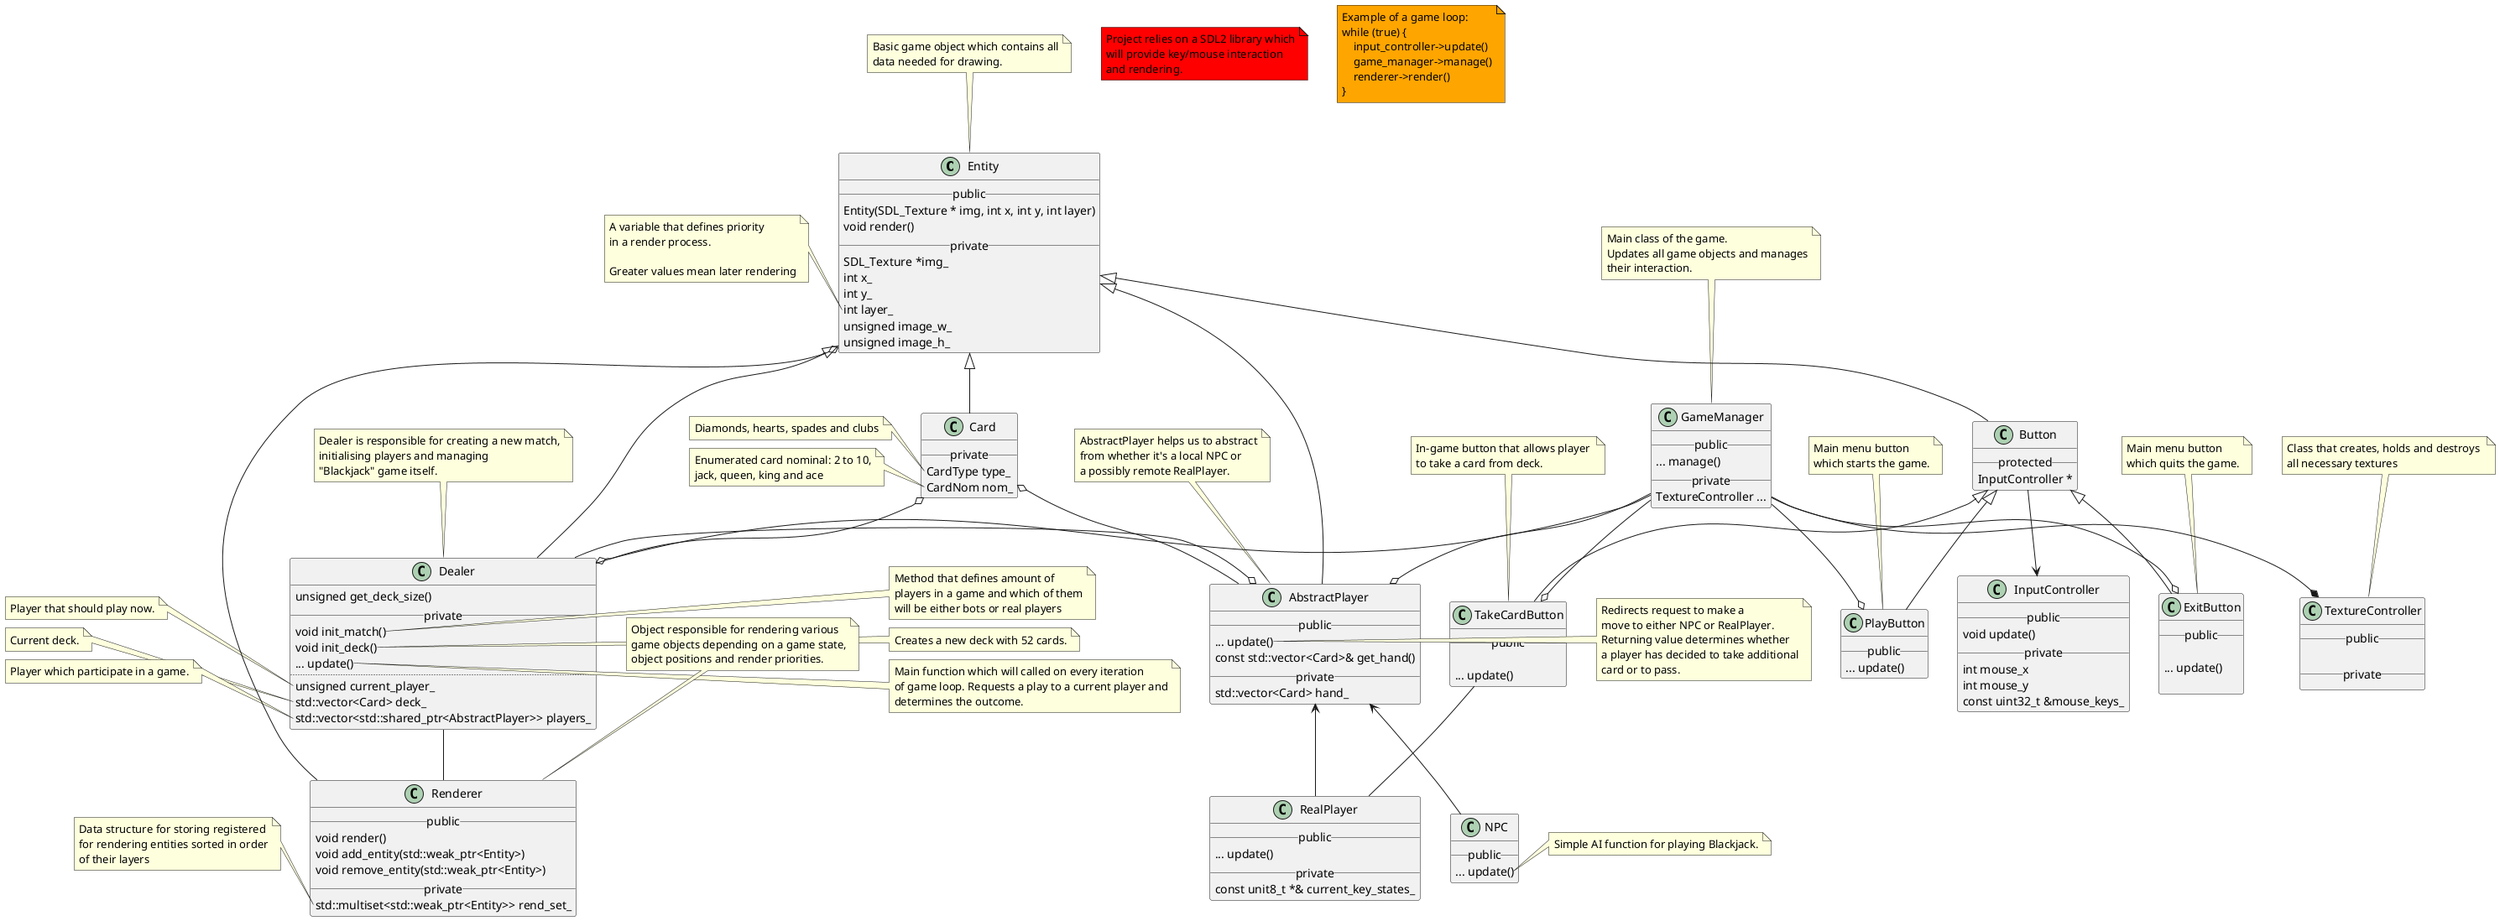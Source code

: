 @startuml
class Entity {
	__ public __
	Entity(SDL_Texture * img, int x, int y, int layer)
	void render()
	__ private __
	SDL_Texture *img_
	int x_
	int y_
	int layer_
	unsigned image_w_
	unsigned image_h_
}

class Card extends Entity{
	__ private __
	CardType type_
	CardNom nom_
}

class Dealer extends Entity {
	unsigned get_deck_size()	
	__ private __
	void init_match()
	void init_deck()
	... update()
	..
	unsigned current_player_
	std::vector<Card> deck_
	std::vector<std::shared_ptr<AbstractPlayer>> players_
}

class "AbstractPlayer" as AP extends Entity {
	__ public __
	... update()
	const std::vector<Card>& get_hand()
	__ private __
	std::vector<Card> hand_
}

class NPC {
	__ public __
	... update()
}

class "RealPlayer" as RP {
	__ public __
	... update()
	__ private __
	const unit8_t *& current_key_states_
}

class Renderer {
	__ public __
	void render()
	void add_entity(std::weak_ptr<Entity>)
	void remove_entity(std::weak_ptr<Entity>)
	__ private __
	std::multiset<std::weak_ptr<Entity>> rend_set_
}

class InputController {
	__ public __
	void update()
	__ private __
	int mouse_x
	int mouse_y
	const uint32_t &mouse_keys_
}

class GameManager {
	__ public __
	... manage()
	__ private __
	TextureController ...
}

class TextureController {
	__ public __

	__ private __
}

class Button extends Entity{
	__ protected __
	InputController *
}

class PlayButton extends Button {
	__ public __
	... update()
}

class ExitButton extends Button {
	__ public __

	... update()

}

class TakeCardButton extends Button {
	__ public __

	... update()
}

Entity o-- Renderer
Card o-- AP
Card o-- Dealer

AP <-- RP
AP <-- NPC
RP -right[hidden]- NPC

Dealer --o AP
Dealer -- Renderer

Button --> InputController
TakeCardButton -- RP
GameManager -down-* TextureController
GameManager -down-o Dealer
GameManager --o PlayButton
GameManager --o ExitButton
GameManager --o TakeCardButton
GameManager --o AP

AP -right[hidden]- Dealer
 

note as N1 #red
	Project relies on a SDL2 library which
	will provide key/mouse interaction 
	and rendering.
end note

note as N2 #orange
	Example of a game loop:
	while (true) {
	    input_controller->update()
	    game_manager->manage()
	    renderer->render()
	}
end note

note top of TextureController
	Class that creates, holds and destroys 
	all necessary textures
end note

note top of GameManager
	Main class of the game.
	Updates all game objects and manages
	their interaction.
end note

note top of PlayButton
	Main menu button 
	which starts the game.
end note

note top of ExitButton
	Main menu button
	which quits the game.
end note

note top of TakeCardButton
	In-game button that allows player 
	to take a card from deck.
end note

note top of Entity
	Basic game object which contains all
	data needed for drawing.
end note

note left of Entity::layer_
	A variable that defines priority
	in a render process.
	
	Greater values mean later rendering
end note

note left of Card::"CardType type_"
	Diamonds, hearts, spades and clubs
end note

note left of Card::"CardNom nom_"
	Enumerated card nominal: 2 to 10,
	jack, queen, king and ace
end note

note top of Dealer
	Dealer is responsible for creating a new match,
	initialising players and managing 
	"Blackjack" game itself.
end note

note right of Dealer::init_match
	Method that defines amount of 
	players in a game and which of them
	will be either bots or real players
end note

note right of Dealer::init_deck
	Creates a new deck with 52 cards.
end note

note right of Dealer::"... update()" 
	Main function which will called on every iteration 
	of game loop. Requests a play to a current player and
	determines the outcome.
end note
note left of Dealer::current_player_
	Player that should play now.
end note

note left of Dealer::"std::vector<Card> deck_"
	Current deck.
end note

note left of Dealer::players_
	Player which participate in a game.
end note

note top of AP
	AbstractPlayer helps us to abstract
	from whether it's a local NPC or 
	a possibly remote RealPlayer.
end note

note right of AP::update
	Redirects request to make a 
	move to either NPC or RealPlayer.
	Returning value determines whether 
	a player has decided to take additional
	card or to pass.
end note

note top of Renderer
	Object responsible for rendering various 
	game objects depending on a game state,
	object positions and render priorities.
end note

note left of Renderer::rend_set_
	Data structure for storing registered
	for rendering entities sorted in order
	of their layers
end note

note right of NPC::update
	Simple AI function for playing Blackjack.
end note

@enduml
